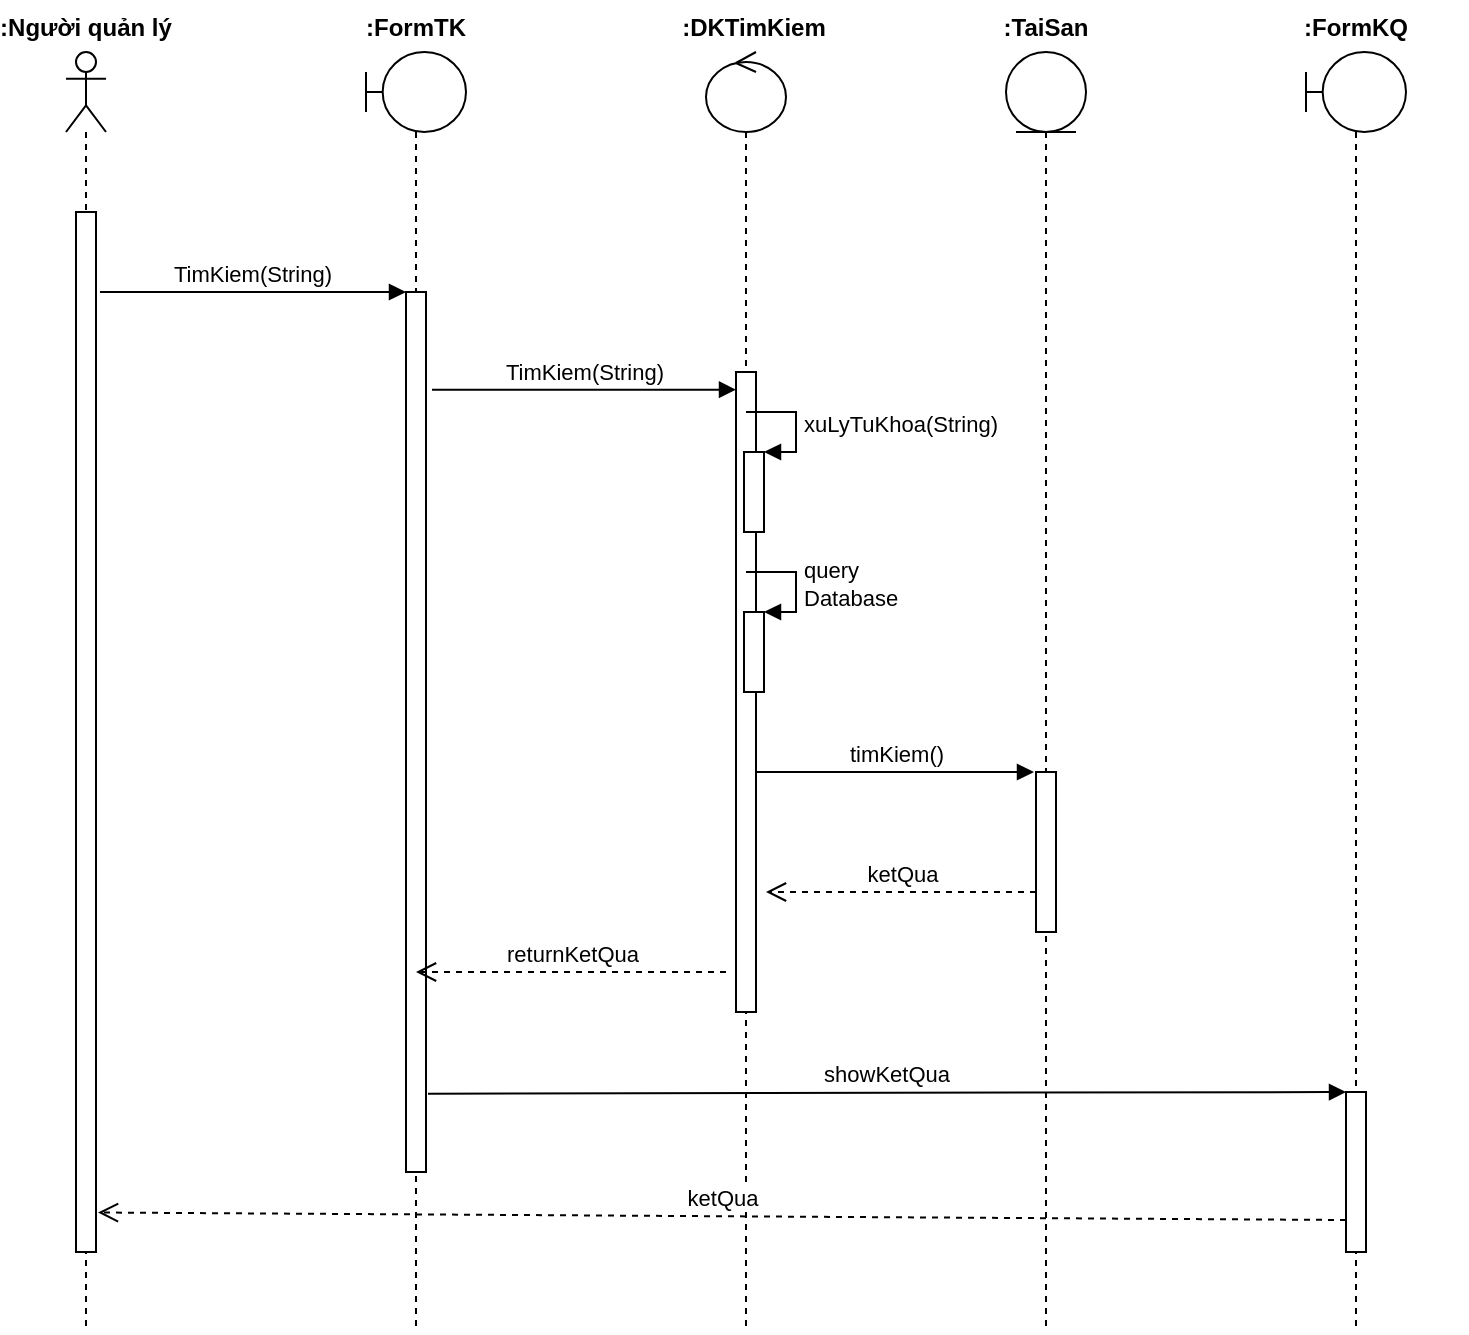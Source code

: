 <mxfile version="14.1.9" type="github" pages="3">
  <diagram id="N7QNM568emhEB9D24lQk" name="timkiem">
    <mxGraphModel dx="1185" dy="635" grid="1" gridSize="10" guides="1" tooltips="1" connect="1" arrows="1" fold="1" page="1" pageScale="1" pageWidth="827" pageHeight="1169" math="0" shadow="0">
      <root>
        <mxCell id="0" />
        <mxCell id="1" parent="0" />
        <mxCell id="STvikH6vyYPBjX1VVgPk-1" value="" style="shape=umlLifeline;participant=umlActor;perimeter=lifelinePerimeter;whiteSpace=wrap;html=1;container=1;collapsible=0;recursiveResize=0;verticalAlign=top;spacingTop=36;outlineConnect=0;" parent="1" vertex="1">
          <mxGeometry x="70" y="40" width="20" height="640" as="geometry" />
        </mxCell>
        <mxCell id="STvikH6vyYPBjX1VVgPk-11" value="" style="html=1;points=[];perimeter=orthogonalPerimeter;" parent="STvikH6vyYPBjX1VVgPk-1" vertex="1">
          <mxGeometry x="5" y="80" width="10" height="520" as="geometry" />
        </mxCell>
        <mxCell id="STvikH6vyYPBjX1VVgPk-2" value="" style="shape=umlLifeline;participant=umlBoundary;perimeter=lifelinePerimeter;whiteSpace=wrap;html=1;container=1;collapsible=0;recursiveResize=0;verticalAlign=top;spacingTop=36;outlineConnect=0;" parent="1" vertex="1">
          <mxGeometry x="220" y="40" width="50" height="640" as="geometry" />
        </mxCell>
        <mxCell id="STvikH6vyYPBjX1VVgPk-12" value="" style="html=1;points=[];perimeter=orthogonalPerimeter;" parent="STvikH6vyYPBjX1VVgPk-2" vertex="1">
          <mxGeometry x="20" y="120" width="10" height="440" as="geometry" />
        </mxCell>
        <mxCell id="STvikH6vyYPBjX1VVgPk-3" value="" style="shape=umlLifeline;participant=umlEntity;perimeter=lifelinePerimeter;whiteSpace=wrap;html=1;container=1;collapsible=0;recursiveResize=0;verticalAlign=top;spacingTop=36;outlineConnect=0;" parent="1" vertex="1">
          <mxGeometry x="540" y="40" width="40" height="640" as="geometry" />
        </mxCell>
        <mxCell id="STvikH6vyYPBjX1VVgPk-16" value="" style="html=1;points=[];perimeter=orthogonalPerimeter;" parent="STvikH6vyYPBjX1VVgPk-3" vertex="1">
          <mxGeometry x="15" y="360" width="10" height="80" as="geometry" />
        </mxCell>
        <mxCell id="STvikH6vyYPBjX1VVgPk-4" value="" style="shape=umlLifeline;participant=umlControl;perimeter=lifelinePerimeter;whiteSpace=wrap;html=1;container=1;collapsible=0;recursiveResize=0;verticalAlign=top;spacingTop=36;outlineConnect=0;" parent="1" vertex="1">
          <mxGeometry x="390" y="40" width="40" height="640" as="geometry" />
        </mxCell>
        <mxCell id="STvikH6vyYPBjX1VVgPk-15" value="" style="html=1;points=[];perimeter=orthogonalPerimeter;" parent="STvikH6vyYPBjX1VVgPk-4" vertex="1">
          <mxGeometry x="15" y="160" width="10" height="320" as="geometry" />
        </mxCell>
        <mxCell id="STvikH6vyYPBjX1VVgPk-19" value="" style="html=1;points=[];perimeter=orthogonalPerimeter;" parent="STvikH6vyYPBjX1VVgPk-4" vertex="1">
          <mxGeometry x="19" y="200" width="10" height="40" as="geometry" />
        </mxCell>
        <mxCell id="STvikH6vyYPBjX1VVgPk-20" value="xuLyTuKhoa(String)" style="edgeStyle=orthogonalEdgeStyle;html=1;align=left;spacingLeft=2;endArrow=block;rounded=0;entryX=1;entryY=0;" parent="STvikH6vyYPBjX1VVgPk-4" target="STvikH6vyYPBjX1VVgPk-19" edge="1">
          <mxGeometry relative="1" as="geometry">
            <mxPoint x="20" y="180" as="sourcePoint" />
            <Array as="points">
              <mxPoint x="45" y="180" />
            </Array>
          </mxGeometry>
        </mxCell>
        <mxCell id="STvikH6vyYPBjX1VVgPk-21" value="" style="html=1;points=[];perimeter=orthogonalPerimeter;" parent="STvikH6vyYPBjX1VVgPk-4" vertex="1">
          <mxGeometry x="19" y="280" width="10" height="40" as="geometry" />
        </mxCell>
        <mxCell id="STvikH6vyYPBjX1VVgPk-22" value="query&lt;br&gt;Database" style="edgeStyle=orthogonalEdgeStyle;html=1;align=left;spacingLeft=2;endArrow=block;rounded=0;entryX=1;entryY=0;" parent="STvikH6vyYPBjX1VVgPk-4" target="STvikH6vyYPBjX1VVgPk-21" edge="1">
          <mxGeometry relative="1" as="geometry">
            <mxPoint x="20" y="260" as="sourcePoint" />
            <Array as="points">
              <mxPoint x="45" y="260" />
            </Array>
          </mxGeometry>
        </mxCell>
        <mxCell id="STvikH6vyYPBjX1VVgPk-5" value="" style="shape=umlLifeline;participant=umlBoundary;perimeter=lifelinePerimeter;whiteSpace=wrap;html=1;container=1;collapsible=0;recursiveResize=0;verticalAlign=top;spacingTop=36;outlineConnect=0;" parent="1" vertex="1">
          <mxGeometry x="690" y="40" width="50" height="640" as="geometry" />
        </mxCell>
        <mxCell id="STvikH6vyYPBjX1VVgPk-17" value="" style="html=1;points=[];perimeter=orthogonalPerimeter;" parent="STvikH6vyYPBjX1VVgPk-5" vertex="1">
          <mxGeometry x="20" y="520" width="10" height="80" as="geometry" />
        </mxCell>
        <mxCell id="STvikH6vyYPBjX1VVgPk-6" value=":Người quản lý" style="text;align=center;fontStyle=1;verticalAlign=middle;spacingLeft=3;spacingRight=3;strokeColor=none;rotatable=0;points=[[0,0.5],[1,0.5]];portConstraint=eastwest;" parent="1" vertex="1">
          <mxGeometry x="40" y="14" width="80" height="26" as="geometry" />
        </mxCell>
        <mxCell id="STvikH6vyYPBjX1VVgPk-7" value=":FormTK" style="text;align=center;fontStyle=1;verticalAlign=middle;spacingLeft=3;spacingRight=3;strokeColor=none;rotatable=0;points=[[0,0.5],[1,0.5]];portConstraint=eastwest;" parent="1" vertex="1">
          <mxGeometry x="205" y="14" width="80" height="26" as="geometry" />
        </mxCell>
        <mxCell id="STvikH6vyYPBjX1VVgPk-8" value=":DKTimKiem" style="text;align=center;fontStyle=1;verticalAlign=middle;spacingLeft=3;spacingRight=3;strokeColor=none;rotatable=0;points=[[0,0.5],[1,0.5]];portConstraint=eastwest;" parent="1" vertex="1">
          <mxGeometry x="374" y="14" width="80" height="26" as="geometry" />
        </mxCell>
        <mxCell id="STvikH6vyYPBjX1VVgPk-9" value=":TaiSan" style="text;align=center;fontStyle=1;verticalAlign=middle;spacingLeft=3;spacingRight=3;strokeColor=none;rotatable=0;points=[[0,0.5],[1,0.5]];portConstraint=eastwest;" parent="1" vertex="1">
          <mxGeometry x="520" y="14" width="80" height="26" as="geometry" />
        </mxCell>
        <mxCell id="STvikH6vyYPBjX1VVgPk-10" value=":FormKQ" style="text;align=center;fontStyle=1;verticalAlign=middle;spacingLeft=3;spacingRight=3;strokeColor=none;rotatable=0;points=[[0,0.5],[1,0.5]];portConstraint=eastwest;" parent="1" vertex="1">
          <mxGeometry x="660" y="14" width="110" height="26" as="geometry" />
        </mxCell>
        <mxCell id="STvikH6vyYPBjX1VVgPk-13" value="TimKiem(String)" style="html=1;verticalAlign=bottom;endArrow=block;exitX=1.2;exitY=0.077;exitDx=0;exitDy=0;exitPerimeter=0;" parent="1" source="STvikH6vyYPBjX1VVgPk-11" edge="1">
          <mxGeometry width="80" relative="1" as="geometry">
            <mxPoint x="370" y="430" as="sourcePoint" />
            <mxPoint x="240" y="160" as="targetPoint" />
          </mxGeometry>
        </mxCell>
        <mxCell id="STvikH6vyYPBjX1VVgPk-14" value="TimKiem(String)" style="html=1;verticalAlign=bottom;endArrow=block;exitX=1.3;exitY=0.111;exitDx=0;exitDy=0;exitPerimeter=0;" parent="1" source="STvikH6vyYPBjX1VVgPk-12" target="STvikH6vyYPBjX1VVgPk-15" edge="1">
          <mxGeometry width="80" relative="1" as="geometry">
            <mxPoint x="280" y="200" as="sourcePoint" />
            <mxPoint x="450" y="430" as="targetPoint" />
          </mxGeometry>
        </mxCell>
        <mxCell id="STvikH6vyYPBjX1VVgPk-23" value="timKiem()" style="html=1;verticalAlign=bottom;endArrow=block;entryX=-0.1;entryY=0;entryDx=0;entryDy=0;entryPerimeter=0;" parent="1" target="STvikH6vyYPBjX1VVgPk-16" edge="1">
          <mxGeometry width="80" relative="1" as="geometry">
            <mxPoint x="415" y="400" as="sourcePoint" />
            <mxPoint x="450" y="430" as="targetPoint" />
          </mxGeometry>
        </mxCell>
        <mxCell id="STvikH6vyYPBjX1VVgPk-25" value="ketQua" style="html=1;verticalAlign=bottom;endArrow=open;dashed=1;endSize=8;exitX=0;exitY=0.75;exitDx=0;exitDy=0;exitPerimeter=0;" parent="1" source="STvikH6vyYPBjX1VVgPk-16" edge="1">
          <mxGeometry relative="1" as="geometry">
            <mxPoint x="530" y="460" as="sourcePoint" />
            <mxPoint x="420" y="460" as="targetPoint" />
          </mxGeometry>
        </mxCell>
        <mxCell id="STvikH6vyYPBjX1VVgPk-26" value="ketQua" style="html=1;verticalAlign=bottom;endArrow=open;dashed=1;endSize=8;exitX=0;exitY=0.8;exitDx=0;exitDy=0;exitPerimeter=0;entryX=1.1;entryY=0.962;entryDx=0;entryDy=0;entryPerimeter=0;" parent="1" source="STvikH6vyYPBjX1VVgPk-17" target="STvikH6vyYPBjX1VVgPk-11" edge="1">
          <mxGeometry relative="1" as="geometry">
            <mxPoint x="710" y="590" as="sourcePoint" />
            <mxPoint x="100" y="620" as="targetPoint" />
          </mxGeometry>
        </mxCell>
        <mxCell id="STvikH6vyYPBjX1VVgPk-27" value="showKetQua" style="html=1;verticalAlign=bottom;endArrow=block;exitX=1.1;exitY=0.911;exitDx=0;exitDy=0;exitPerimeter=0;entryX=0;entryY=0;entryDx=0;entryDy=0;entryPerimeter=0;" parent="1" source="STvikH6vyYPBjX1VVgPk-12" target="STvikH6vyYPBjX1VVgPk-17" edge="1">
          <mxGeometry width="80" relative="1" as="geometry">
            <mxPoint x="370" y="430" as="sourcePoint" />
            <mxPoint x="450" y="430" as="targetPoint" />
          </mxGeometry>
        </mxCell>
        <mxCell id="STvikH6vyYPBjX1VVgPk-28" value="returnKetQua" style="html=1;verticalAlign=bottom;endArrow=open;dashed=1;endSize=8;" parent="1" target="STvikH6vyYPBjX1VVgPk-2" edge="1">
          <mxGeometry relative="1" as="geometry">
            <mxPoint x="400" y="500" as="sourcePoint" />
            <mxPoint x="280" y="500" as="targetPoint" />
          </mxGeometry>
        </mxCell>
      </root>
    </mxGraphModel>
  </diagram>
  <diagram id="e_X-K4zty8SQ4Ms6JnG7" name="login">
    <mxGraphModel dx="1422" dy="762" grid="0" gridSize="10" guides="1" tooltips="1" connect="1" arrows="1" fold="1" page="1" pageScale="1" pageWidth="827" pageHeight="1169" math="0" shadow="0">
      <root>
        <mxCell id="JY8GguEwTx7QUMx0Gexd-0" />
        <mxCell id="JY8GguEwTx7QUMx0Gexd-1" parent="JY8GguEwTx7QUMx0Gexd-0" />
        <mxCell id="rKTTFw1DM9m1hrGTAbsE-2" value=":HomeScreen" style="shape=umlLifeline;perimeter=lifelinePerimeter;whiteSpace=wrap;html=1;container=1;collapsible=0;recursiveResize=0;outlineConnect=0;fillColor=#ffffff;" vertex="1" parent="JY8GguEwTx7QUMx0Gexd-1">
          <mxGeometry x="840" y="80" width="100" height="760" as="geometry" />
        </mxCell>
        <mxCell id="rKTTFw1DM9m1hrGTAbsE-4" value="" style="html=1;points=[];perimeter=orthogonalPerimeter;fillColor=#ffffff;" vertex="1" parent="rKTTFw1DM9m1hrGTAbsE-2">
          <mxGeometry x="45" y="640" width="10" height="90" as="geometry" />
        </mxCell>
        <mxCell id="JY8GguEwTx7QUMx0Gexd-3" value="" style="shape=umlLifeline;participant=umlActor;perimeter=lifelinePerimeter;whiteSpace=wrap;html=1;container=1;collapsible=0;recursiveResize=0;verticalAlign=top;spacingTop=36;outlineConnect=0;" parent="JY8GguEwTx7QUMx0Gexd-1" vertex="1">
          <mxGeometry x="90" y="80" width="20" height="760" as="geometry" />
        </mxCell>
        <mxCell id="JY8GguEwTx7QUMx0Gexd-13" value="" style="html=1;points=[];perimeter=orthogonalPerimeter;" parent="JY8GguEwTx7QUMx0Gexd-3" vertex="1">
          <mxGeometry x="5" y="80" width="10" height="660" as="geometry" />
        </mxCell>
        <mxCell id="JY8GguEwTx7QUMx0Gexd-4" value=":Employee" style="text;align=center;fontStyle=1;verticalAlign=middle;spacingLeft=3;spacingRight=3;strokeColor=none;rotatable=0;points=[[0,0.5],[1,0.5]];portConstraint=eastwest;" parent="JY8GguEwTx7QUMx0Gexd-1" vertex="1">
          <mxGeometry x="60" y="120" width="80" height="26" as="geometry" />
        </mxCell>
        <mxCell id="JY8GguEwTx7QUMx0Gexd-5" value="" style="shape=umlLifeline;participant=umlBoundary;perimeter=lifelinePerimeter;whiteSpace=wrap;html=1;container=1;collapsible=0;recursiveResize=0;verticalAlign=top;spacingTop=36;outlineConnect=0;" parent="JY8GguEwTx7QUMx0Gexd-1" vertex="1">
          <mxGeometry x="270" y="80" width="50" height="760" as="geometry" />
        </mxCell>
        <mxCell id="JY8GguEwTx7QUMx0Gexd-14" value="" style="html=1;points=[];perimeter=orthogonalPerimeter;" parent="JY8GguEwTx7QUMx0Gexd-5" vertex="1">
          <mxGeometry x="20" y="120" width="10" height="550" as="geometry" />
        </mxCell>
        <mxCell id="JY8GguEwTx7QUMx0Gexd-6" value=":FormDangNhap" style="text;align=center;fontStyle=1;verticalAlign=middle;spacingLeft=3;spacingRight=3;strokeColor=none;rotatable=0;points=[[0,0.5],[1,0.5]];portConstraint=eastwest;" parent="JY8GguEwTx7QUMx0Gexd-1" vertex="1">
          <mxGeometry x="260" y="120" width="80" height="26" as="geometry" />
        </mxCell>
        <mxCell id="JY8GguEwTx7QUMx0Gexd-9" value="" style="shape=umlLifeline;participant=umlControl;perimeter=lifelinePerimeter;whiteSpace=wrap;html=1;container=1;collapsible=0;recursiveResize=0;verticalAlign=top;spacingTop=36;outlineConnect=0;" parent="JY8GguEwTx7QUMx0Gexd-1" vertex="1">
          <mxGeometry x="470" y="78" width="40" height="762" as="geometry" />
        </mxCell>
        <mxCell id="JY8GguEwTx7QUMx0Gexd-17" value="" style="html=1;points=[];perimeter=orthogonalPerimeter;" parent="JY8GguEwTx7QUMx0Gexd-9" vertex="1">
          <mxGeometry x="15" y="162" width="10" height="408" as="geometry" />
        </mxCell>
        <mxCell id="JY8GguEwTx7QUMx0Gexd-10" value=":DKDangNhap" style="text;align=center;fontStyle=1;verticalAlign=middle;spacingLeft=3;spacingRight=3;strokeColor=none;rotatable=0;points=[[0,0.5],[1,0.5]];portConstraint=eastwest;" parent="JY8GguEwTx7QUMx0Gexd-1" vertex="1">
          <mxGeometry x="450" y="120" width="80" height="26" as="geometry" />
        </mxCell>
        <mxCell id="JY8GguEwTx7QUMx0Gexd-11" value="" style="shape=umlLifeline;participant=umlEntity;perimeter=lifelinePerimeter;whiteSpace=wrap;html=1;container=1;collapsible=0;recursiveResize=0;verticalAlign=top;spacingTop=36;outlineConnect=0;" parent="JY8GguEwTx7QUMx0Gexd-1" vertex="1">
          <mxGeometry x="670" y="80" width="40" height="760" as="geometry" />
        </mxCell>
        <mxCell id="JY8GguEwTx7QUMx0Gexd-20" value="" style="html=1;points=[];perimeter=orthogonalPerimeter;" parent="JY8GguEwTx7QUMx0Gexd-11" vertex="1">
          <mxGeometry x="15" y="200" width="10" height="320" as="geometry" />
        </mxCell>
        <mxCell id="rKTTFw1DM9m1hrGTAbsE-5" value="" style="html=1;points=[];perimeter=orthogonalPerimeter;fillColor=#ffffff;" vertex="1" parent="JY8GguEwTx7QUMx0Gexd-11">
          <mxGeometry x="20" y="260" width="10" height="40" as="geometry" />
        </mxCell>
        <mxCell id="rKTTFw1DM9m1hrGTAbsE-6" value="kiemTraTK&lt;br&gt;(String, String)" style="edgeStyle=orthogonalEdgeStyle;html=1;align=left;spacingLeft=2;endArrow=block;rounded=0;entryX=1;entryY=0;" edge="1" target="rKTTFw1DM9m1hrGTAbsE-5" parent="JY8GguEwTx7QUMx0Gexd-11">
          <mxGeometry relative="1" as="geometry">
            <mxPoint x="25" y="240" as="sourcePoint" />
            <Array as="points">
              <mxPoint x="50" y="240" />
            </Array>
          </mxGeometry>
        </mxCell>
        <mxCell id="JY8GguEwTx7QUMx0Gexd-12" value=":TaiKhoan" style="text;align=center;fontStyle=1;verticalAlign=middle;spacingLeft=3;spacingRight=3;strokeColor=none;rotatable=0;points=[[0,0.5],[1,0.5]];portConstraint=eastwest;" parent="JY8GguEwTx7QUMx0Gexd-1" vertex="1">
          <mxGeometry x="650" y="120" width="80" height="26" as="geometry" />
        </mxCell>
        <mxCell id="JY8GguEwTx7QUMx0Gexd-15" value="Nhập userName &amp;amp; password" style="html=1;verticalAlign=bottom;endArrow=block;entryX=0;entryY=0;" parent="JY8GguEwTx7QUMx0Gexd-1" source="JY8GguEwTx7QUMx0Gexd-13" target="JY8GguEwTx7QUMx0Gexd-14" edge="1">
          <mxGeometry relative="1" as="geometry">
            <mxPoint x="150" y="230" as="sourcePoint" />
          </mxGeometry>
        </mxCell>
        <mxCell id="JY8GguEwTx7QUMx0Gexd-19" value="return true" style="html=1;verticalAlign=bottom;endArrow=open;dashed=1;endSize=8;exitX=0;exitY=0.95;" parent="JY8GguEwTx7QUMx0Gexd-1" source="JY8GguEwTx7QUMx0Gexd-17" target="JY8GguEwTx7QUMx0Gexd-14" edge="1">
          <mxGeometry relative="1" as="geometry">
            <mxPoint x="420" y="308" as="targetPoint" />
          </mxGeometry>
        </mxCell>
        <mxCell id="JY8GguEwTx7QUMx0Gexd-18" value="dangNhap(String, String)" style="html=1;verticalAlign=bottom;endArrow=block;entryX=0;entryY=0;" parent="JY8GguEwTx7QUMx0Gexd-1" target="JY8GguEwTx7QUMx0Gexd-17" edge="1">
          <mxGeometry x="-0.05" relative="1" as="geometry">
            <mxPoint x="300" y="240" as="sourcePoint" />
            <mxPoint as="offset" />
          </mxGeometry>
        </mxCell>
        <mxCell id="JY8GguEwTx7QUMx0Gexd-21" value="kiemTraTK(String,String)" style="html=1;verticalAlign=bottom;endArrow=block;entryX=0;entryY=0;" parent="JY8GguEwTx7QUMx0Gexd-1" source="JY8GguEwTx7QUMx0Gexd-17" target="JY8GguEwTx7QUMx0Gexd-20" edge="1">
          <mxGeometry relative="1" as="geometry">
            <mxPoint x="620" y="280" as="sourcePoint" />
          </mxGeometry>
        </mxCell>
        <mxCell id="JY8GguEwTx7QUMx0Gexd-22" value="return true" style="html=1;verticalAlign=bottom;endArrow=open;dashed=1;endSize=8;exitX=0;exitY=0.95;" parent="JY8GguEwTx7QUMx0Gexd-1" source="JY8GguEwTx7QUMx0Gexd-20" target="JY8GguEwTx7QUMx0Gexd-17" edge="1">
          <mxGeometry relative="1" as="geometry">
            <mxPoint x="620" y="356" as="targetPoint" />
          </mxGeometry>
        </mxCell>
        <mxCell id="JY8GguEwTx7QUMx0Gexd-25" value="return false" style="html=1;verticalAlign=bottom;endArrow=open;dashed=1;endSize=8;exitX=-0.1;exitY=0.5;exitDx=0;exitDy=0;exitPerimeter=0;" parent="JY8GguEwTx7QUMx0Gexd-1" source="JY8GguEwTx7QUMx0Gexd-20" target="JY8GguEwTx7QUMx0Gexd-17" edge="1">
          <mxGeometry relative="1" as="geometry">
            <mxPoint x="450" y="430" as="sourcePoint" />
            <mxPoint x="500" y="440" as="targetPoint" />
          </mxGeometry>
        </mxCell>
        <mxCell id="JY8GguEwTx7QUMx0Gexd-26" value="return false" style="html=1;verticalAlign=bottom;endArrow=open;dashed=1;endSize=8;" parent="JY8GguEwTx7QUMx0Gexd-1" source="JY8GguEwTx7QUMx0Gexd-17" edge="1">
          <mxGeometry relative="1" as="geometry">
            <mxPoint x="450" y="480" as="sourcePoint" />
            <mxPoint x="300" y="480" as="targetPoint" />
          </mxGeometry>
        </mxCell>
        <mxCell id="JY8GguEwTx7QUMx0Gexd-27" value="Tài khoản hoặc mật khẩu sai" style="html=1;verticalAlign=bottom;endArrow=open;dashed=1;endSize=8;exitX=0.003;exitY=0.582;exitDx=0;exitDy=0;exitPerimeter=0;" parent="JY8GguEwTx7QUMx0Gexd-1" source="JY8GguEwTx7QUMx0Gexd-14" target="JY8GguEwTx7QUMx0Gexd-13" edge="1">
          <mxGeometry relative="1" as="geometry">
            <mxPoint x="450" y="430" as="sourcePoint" />
            <mxPoint x="370" y="430" as="targetPoint" />
          </mxGeometry>
        </mxCell>
        <mxCell id="rKTTFw1DM9m1hrGTAbsE-8" value="" style="endArrow=none;dashed=1;html=1;entryX=1.003;entryY=0.33;entryDx=0;entryDy=0;entryPerimeter=0;" edge="1" parent="JY8GguEwTx7QUMx0Gexd-1" target="rKTTFw1DM9m1hrGTAbsE-7">
          <mxGeometry width="50" height="50" relative="1" as="geometry">
            <mxPoint x="40" y="540" as="sourcePoint" />
            <mxPoint x="944" y="540" as="targetPoint" />
          </mxGeometry>
        </mxCell>
        <mxCell id="rKTTFw1DM9m1hrGTAbsE-10" value="Đăng nhập không thành công" style="text;html=1;strokeColor=none;fillColor=none;align=center;verticalAlign=middle;whiteSpace=wrap;rounded=0;" vertex="1" parent="JY8GguEwTx7QUMx0Gexd-1">
          <mxGeometry x="60" y="440" width="160" height="20" as="geometry" />
        </mxCell>
        <mxCell id="rKTTFw1DM9m1hrGTAbsE-11" value="Đăng nhập thành công" style="text;html=1;strokeColor=none;fillColor=none;align=center;verticalAlign=middle;whiteSpace=wrap;rounded=0;" vertex="1" parent="JY8GguEwTx7QUMx0Gexd-1">
          <mxGeometry x="40" y="550" width="160" height="20" as="geometry" />
        </mxCell>
        <mxCell id="rKTTFw1DM9m1hrGTAbsE-12" value="" style="html=1;points=[];perimeter=orthogonalPerimeter;fillColor=#ffffff;" vertex="1" parent="JY8GguEwTx7QUMx0Gexd-1">
          <mxGeometry x="295" y="670" width="10" height="40" as="geometry" />
        </mxCell>
        <mxCell id="rKTTFw1DM9m1hrGTAbsE-13" value="hide()" style="edgeStyle=orthogonalEdgeStyle;html=1;align=left;spacingLeft=2;endArrow=block;rounded=0;entryX=1;entryY=0;" edge="1" target="rKTTFw1DM9m1hrGTAbsE-12" parent="JY8GguEwTx7QUMx0Gexd-1" source="JY8GguEwTx7QUMx0Gexd-14">
          <mxGeometry relative="1" as="geometry">
            <mxPoint x="305" y="640" as="sourcePoint" />
            <Array as="points">
              <mxPoint x="330" y="639" />
              <mxPoint x="330" y="670" />
            </Array>
          </mxGeometry>
        </mxCell>
        <mxCell id="rKTTFw1DM9m1hrGTAbsE-14" value="return true" style="html=1;verticalAlign=bottom;endArrow=block;" edge="1" parent="JY8GguEwTx7QUMx0Gexd-1" source="JY8GguEwTx7QUMx0Gexd-14">
          <mxGeometry width="80" relative="1" as="geometry">
            <mxPoint x="490" y="550" as="sourcePoint" />
            <mxPoint x="885" y="720" as="targetPoint" />
            <Array as="points">
              <mxPoint x="840" y="720" />
            </Array>
          </mxGeometry>
        </mxCell>
        <mxCell id="rKTTFw1DM9m1hrGTAbsE-15" value="" style="html=1;points=[];perimeter=orthogonalPerimeter;fillColor=#ffffff;" vertex="1" parent="JY8GguEwTx7QUMx0Gexd-1">
          <mxGeometry x="890" y="750" width="10" height="40" as="geometry" />
        </mxCell>
        <mxCell id="rKTTFw1DM9m1hrGTAbsE-16" value="show()" style="edgeStyle=orthogonalEdgeStyle;html=1;align=left;spacingLeft=2;endArrow=block;rounded=0;entryX=1;entryY=0;" edge="1" target="rKTTFw1DM9m1hrGTAbsE-15" parent="JY8GguEwTx7QUMx0Gexd-1">
          <mxGeometry relative="1" as="geometry">
            <mxPoint x="895" y="730" as="sourcePoint" />
            <Array as="points">
              <mxPoint x="920" y="730" />
            </Array>
          </mxGeometry>
        </mxCell>
        <mxCell id="rKTTFw1DM9m1hrGTAbsE-17" value="Hiển thị trang chủ" style="html=1;verticalAlign=bottom;endArrow=open;dashed=1;endSize=8;" edge="1" parent="JY8GguEwTx7QUMx0Gexd-1" source="rKTTFw1DM9m1hrGTAbsE-4" target="JY8GguEwTx7QUMx0Gexd-13">
          <mxGeometry x="-0.135" relative="1" as="geometry">
            <mxPoint x="105" y="770" as="targetPoint" />
            <mxPoint x="885" y="770" as="sourcePoint" />
            <Array as="points">
              <mxPoint x="150" y="800" />
            </Array>
            <mxPoint as="offset" />
          </mxGeometry>
        </mxCell>
        <mxCell id="rKTTFw1DM9m1hrGTAbsE-7" value="Kiểm tra đăng nhập" style="shape=umlFrame;whiteSpace=wrap;html=1;fillColor=#ffffff;width=120;height=30;" vertex="1" parent="JY8GguEwTx7QUMx0Gexd-1">
          <mxGeometry x="40" y="405" width="920" height="425" as="geometry" />
        </mxCell>
      </root>
    </mxGraphModel>
  </diagram>
  <diagram id="V-CzMi3R4nh67P7gIgXC" name="logout">
    <mxGraphModel dx="1185" dy="635" grid="0" gridSize="10" guides="1" tooltips="1" connect="1" arrows="1" fold="1" page="1" pageScale="1" pageWidth="827" pageHeight="1169" math="0" shadow="0">
      <root>
        <mxCell id="G6FXfckEiiROQu0nSNPk-0" />
        <mxCell id="G6FXfckEiiROQu0nSNPk-1" parent="G6FXfckEiiROQu0nSNPk-0" />
        <mxCell id="pUoiE6JJREab8dVdlk_V-0" value=":HomeScreen" style="shape=umlLifeline;perimeter=lifelinePerimeter;whiteSpace=wrap;html=1;container=1;collapsible=0;recursiveResize=0;outlineConnect=0;fillColor=#ffffff;" vertex="1" parent="G6FXfckEiiROQu0nSNPk-1">
          <mxGeometry x="354.29" y="83" width="100" height="600" as="geometry" />
        </mxCell>
        <mxCell id="pUoiE6JJREab8dVdlk_V-6" value="" style="html=1;points=[];perimeter=orthogonalPerimeter;" vertex="1" parent="pUoiE6JJREab8dVdlk_V-0">
          <mxGeometry x="45" y="120" width="10" height="240" as="geometry" />
        </mxCell>
        <mxCell id="1xskJG7l2Akjuwn8yizV-5" value="" style="html=1;points=[];perimeter=orthogonalPerimeter;fillColor=#ffffff;" vertex="1" parent="pUoiE6JJREab8dVdlk_V-0">
          <mxGeometry x="50" y="280" width="10" height="40" as="geometry" />
        </mxCell>
        <mxCell id="1xskJG7l2Akjuwn8yizV-6" value="hide()" style="edgeStyle=orthogonalEdgeStyle;html=1;align=left;spacingLeft=2;endArrow=block;rounded=0;entryX=1;entryY=0;" edge="1" target="1xskJG7l2Akjuwn8yizV-5" parent="pUoiE6JJREab8dVdlk_V-0">
          <mxGeometry relative="1" as="geometry">
            <mxPoint x="55" y="260" as="sourcePoint" />
            <Array as="points">
              <mxPoint x="80" y="260" />
            </Array>
          </mxGeometry>
        </mxCell>
        <mxCell id="pUoiE6JJREab8dVdlk_V-2" value="" style="shape=umlLifeline;participant=umlActor;perimeter=lifelinePerimeter;whiteSpace=wrap;html=1;container=1;collapsible=0;recursiveResize=0;verticalAlign=top;spacingTop=36;outlineConnect=0;" vertex="1" parent="G6FXfckEiiROQu0nSNPk-1">
          <mxGeometry x="184.29" y="83" width="20" height="600" as="geometry" />
        </mxCell>
        <mxCell id="pUoiE6JJREab8dVdlk_V-3" value="" style="html=1;points=[];perimeter=orthogonalPerimeter;" vertex="1" parent="pUoiE6JJREab8dVdlk_V-2">
          <mxGeometry x="5" y="80" width="10" height="480" as="geometry" />
        </mxCell>
        <mxCell id="pUoiE6JJREab8dVdlk_V-4" value=":Employee" style="text;align=center;fontStyle=1;verticalAlign=middle;spacingLeft=3;spacingRight=3;strokeColor=none;rotatable=0;points=[[0,0.5],[1,0.5]];portConstraint=eastwest;" vertex="1" parent="G6FXfckEiiROQu0nSNPk-1">
          <mxGeometry x="154.29" y="123" width="80" height="26" as="geometry" />
        </mxCell>
        <mxCell id="pUoiE6JJREab8dVdlk_V-5" value="" style="shape=umlLifeline;participant=umlBoundary;perimeter=lifelinePerimeter;whiteSpace=wrap;html=1;container=1;collapsible=0;recursiveResize=0;verticalAlign=top;spacingTop=36;outlineConnect=0;" vertex="1" parent="G6FXfckEiiROQu0nSNPk-1">
          <mxGeometry x="609.29" y="83" width="50" height="600" as="geometry" />
        </mxCell>
        <mxCell id="jpdyj6smed_c-kM6v8is-13" value="" style="html=1;points=[];perimeter=orthogonalPerimeter;fillColor=#ffffff;" vertex="1" parent="pUoiE6JJREab8dVdlk_V-5">
          <mxGeometry x="20" y="340" width="10" height="80" as="geometry" />
        </mxCell>
        <mxCell id="jpdyj6smed_c-kM6v8is-14" value="" style="html=1;points=[];perimeter=orthogonalPerimeter;fillColor=#ffffff;" vertex="1" parent="pUoiE6JJREab8dVdlk_V-5">
          <mxGeometry x="25" y="370" width="10" height="40" as="geometry" />
        </mxCell>
        <mxCell id="jpdyj6smed_c-kM6v8is-15" value="show()" style="edgeStyle=orthogonalEdgeStyle;html=1;align=left;spacingLeft=2;endArrow=block;rounded=0;entryX=1;entryY=0;" edge="1" target="jpdyj6smed_c-kM6v8is-14" parent="pUoiE6JJREab8dVdlk_V-5">
          <mxGeometry relative="1" as="geometry">
            <mxPoint x="30" y="350" as="sourcePoint" />
            <Array as="points">
              <mxPoint x="55" y="350" />
            </Array>
          </mxGeometry>
        </mxCell>
        <mxCell id="pUoiE6JJREab8dVdlk_V-7" value=":FormDangNhap" style="text;align=center;fontStyle=1;verticalAlign=middle;spacingLeft=3;spacingRight=3;strokeColor=none;rotatable=0;points=[[0,0.5],[1,0.5]];portConstraint=eastwest;" vertex="1" parent="G6FXfckEiiROQu0nSNPk-1">
          <mxGeometry x="594.29" y="123" width="80" height="26" as="geometry" />
        </mxCell>
        <mxCell id="pUoiE6JJREab8dVdlk_V-16" value="Đăng xuất" style="html=1;verticalAlign=bottom;endArrow=block;entryX=0;entryY=0;" edge="1" parent="G6FXfckEiiROQu0nSNPk-1" source="pUoiE6JJREab8dVdlk_V-3" target="pUoiE6JJREab8dVdlk_V-6">
          <mxGeometry relative="1" as="geometry">
            <mxPoint x="244.29" y="233" as="sourcePoint" />
          </mxGeometry>
        </mxCell>
        <mxCell id="pUoiE6JJREab8dVdlk_V-23" value="Xác nhận đăng xuất" style="html=1;verticalAlign=bottom;endArrow=open;dashed=1;endSize=8;exitX=-0.01;exitY=0.335;exitDx=0;exitDy=0;exitPerimeter=0;" edge="1" parent="G6FXfckEiiROQu0nSNPk-1" source="pUoiE6JJREab8dVdlk_V-6" target="pUoiE6JJREab8dVdlk_V-3">
          <mxGeometry relative="1" as="geometry">
            <mxPoint x="544.29" y="433" as="sourcePoint" />
            <mxPoint x="204.29" y="273" as="targetPoint" />
          </mxGeometry>
        </mxCell>
        <mxCell id="1xskJG7l2Akjuwn8yizV-0" value="" style="html=1;points=[];perimeter=orthogonalPerimeter;fillColor=#ffffff;" vertex="1" parent="G6FXfckEiiROQu0nSNPk-1">
          <mxGeometry x="404.29" y="243" width="10" height="40" as="geometry" />
        </mxCell>
        <mxCell id="1xskJG7l2Akjuwn8yizV-1" value="Xác nhận đăng xuất" style="edgeStyle=orthogonalEdgeStyle;html=1;align=left;spacingLeft=2;endArrow=block;rounded=0;entryX=1;entryY=0;" edge="1" target="1xskJG7l2Akjuwn8yizV-0" parent="G6FXfckEiiROQu0nSNPk-1">
          <mxGeometry relative="1" as="geometry">
            <mxPoint x="409.29" y="223" as="sourcePoint" />
            <Array as="points">
              <mxPoint x="434.29" y="223" />
            </Array>
          </mxGeometry>
        </mxCell>
        <mxCell id="1xskJG7l2Akjuwn8yizV-4" value="Xác nhận" style="html=1;verticalAlign=bottom;endArrow=block;exitX=0.96;exitY=0.333;exitDx=0;exitDy=0;exitPerimeter=0;" edge="1" parent="G6FXfckEiiROQu0nSNPk-1" source="pUoiE6JJREab8dVdlk_V-3" target="pUoiE6JJREab8dVdlk_V-6">
          <mxGeometry width="80" relative="1" as="geometry">
            <mxPoint x="204.29" y="323" as="sourcePoint" />
            <mxPoint x="474.29" y="303" as="targetPoint" />
          </mxGeometry>
        </mxCell>
        <mxCell id="jpdyj6smed_c-kM6v8is-2" value="Hiện màn hình đăng nhập" style="html=1;verticalAlign=bottom;endArrow=open;dashed=1;endSize=8;exitX=-0.105;exitY=0.869;exitDx=0;exitDy=0;exitPerimeter=0;" edge="1" parent="G6FXfckEiiROQu0nSNPk-1" target="pUoiE6JJREab8dVdlk_V-3">
          <mxGeometry x="0.51" relative="1" as="geometry">
            <mxPoint x="628.24" y="483.83" as="sourcePoint" />
            <mxPoint x="384.29" y="513" as="targetPoint" />
            <mxPoint as="offset" />
          </mxGeometry>
        </mxCell>
        <mxCell id="jpdyj6smed_c-kM6v8is-3" value="Hủy" style="html=1;verticalAlign=bottom;endArrow=block;exitX=1.333;exitY=0.833;exitDx=0;exitDy=0;exitPerimeter=0;" edge="1" parent="G6FXfckEiiROQu0nSNPk-1" source="pUoiE6JJREab8dVdlk_V-3" target="jpdyj6smed_c-kM6v8is-4">
          <mxGeometry width="80" relative="1" as="geometry">
            <mxPoint x="209.67" y="333.16" as="sourcePoint" />
            <mxPoint x="344.29" y="563" as="targetPoint" />
          </mxGeometry>
        </mxCell>
        <mxCell id="jpdyj6smed_c-kM6v8is-4" value="" style="html=1;points=[];perimeter=orthogonalPerimeter;" vertex="1" parent="G6FXfckEiiROQu0nSNPk-1">
          <mxGeometry x="399.29" y="563" width="10" height="80" as="geometry" />
        </mxCell>
        <mxCell id="jpdyj6smed_c-kM6v8is-5" value="" style="html=1;points=[];perimeter=orthogonalPerimeter;fillColor=#ffffff;" vertex="1" parent="G6FXfckEiiROQu0nSNPk-1">
          <mxGeometry x="404.29" y="593" width="10" height="40" as="geometry" />
        </mxCell>
        <mxCell id="jpdyj6smed_c-kM6v8is-6" value="show()" style="edgeStyle=orthogonalEdgeStyle;html=1;align=left;spacingLeft=2;endArrow=block;rounded=0;entryX=1;entryY=0;" edge="1" target="jpdyj6smed_c-kM6v8is-5" parent="G6FXfckEiiROQu0nSNPk-1">
          <mxGeometry relative="1" as="geometry">
            <mxPoint x="409.29" y="573" as="sourcePoint" />
            <Array as="points">
              <mxPoint x="434.29" y="573" />
            </Array>
          </mxGeometry>
        </mxCell>
        <mxCell id="jpdyj6smed_c-kM6v8is-7" value="Quay trở lại màn hình chính" style="html=1;verticalAlign=bottom;endArrow=open;dashed=1;endSize=8;exitX=-0.057;exitY=0.826;exitDx=0;exitDy=0;exitPerimeter=0;" edge="1" parent="G6FXfckEiiROQu0nSNPk-1" source="jpdyj6smed_c-kM6v8is-4" target="pUoiE6JJREab8dVdlk_V-3">
          <mxGeometry relative="1" as="geometry">
            <mxPoint x="474.29" y="523" as="sourcePoint" />
            <mxPoint x="394.29" y="523" as="targetPoint" />
          </mxGeometry>
        </mxCell>
        <mxCell id="1xskJG7l2Akjuwn8yizV-2" value="Kiểm tra đăng xuất" style="shape=umlFrame;whiteSpace=wrap;html=1;fillColor=#ffffff;width=158;height=25;" vertex="1" parent="G6FXfckEiiROQu0nSNPk-1">
          <mxGeometry x="12" y="303" width="694.79" height="360" as="geometry" />
        </mxCell>
        <mxCell id="jpdyj6smed_c-kM6v8is-8" value="show()" style="html=1;verticalAlign=bottom;endArrow=block;" edge="1" parent="G6FXfckEiiROQu0nSNPk-1" source="pUoiE6JJREab8dVdlk_V-6">
          <mxGeometry width="80" relative="1" as="geometry">
            <mxPoint x="409.29" y="423" as="sourcePoint" />
            <mxPoint x="629.29" y="423" as="targetPoint" />
          </mxGeometry>
        </mxCell>
        <mxCell id="jpdyj6smed_c-kM6v8is-16" value="" style="endArrow=none;dashed=1;html=1;entryX=1;entryY=0.611;entryDx=0;entryDy=0;entryPerimeter=0;exitX=-0.003;exitY=0.611;exitDx=0;exitDy=0;exitPerimeter=0;" edge="1" parent="G6FXfckEiiROQu0nSNPk-1" source="1xskJG7l2Akjuwn8yizV-2" target="1xskJG7l2Akjuwn8yizV-2">
          <mxGeometry width="50" height="50" relative="1" as="geometry">
            <mxPoint x="144.29" y="523" as="sourcePoint" />
            <mxPoint x="524.29" y="373" as="targetPoint" />
          </mxGeometry>
        </mxCell>
        <mxCell id="jpdyj6smed_c-kM6v8is-17" value="Đăng xuất thành công" style="text;html=1;strokeColor=none;fillColor=#FFFFFF;align=center;verticalAlign=middle;whiteSpace=wrap;rounded=0;" vertex="1" parent="G6FXfckEiiROQu0nSNPk-1">
          <mxGeometry x="24.29" y="340" width="120" height="20" as="geometry" />
        </mxCell>
        <mxCell id="jpdyj6smed_c-kM6v8is-20" value="Đăng xuất không thành công" style="text;html=1;strokeColor=none;fillColor=#FFFFFF;align=center;verticalAlign=middle;whiteSpace=wrap;rounded=0;" vertex="1" parent="G6FXfckEiiROQu0nSNPk-1">
          <mxGeometry x="24.29" y="530" width="160" height="20" as="geometry" />
        </mxCell>
      </root>
    </mxGraphModel>
  </diagram>
</mxfile>
